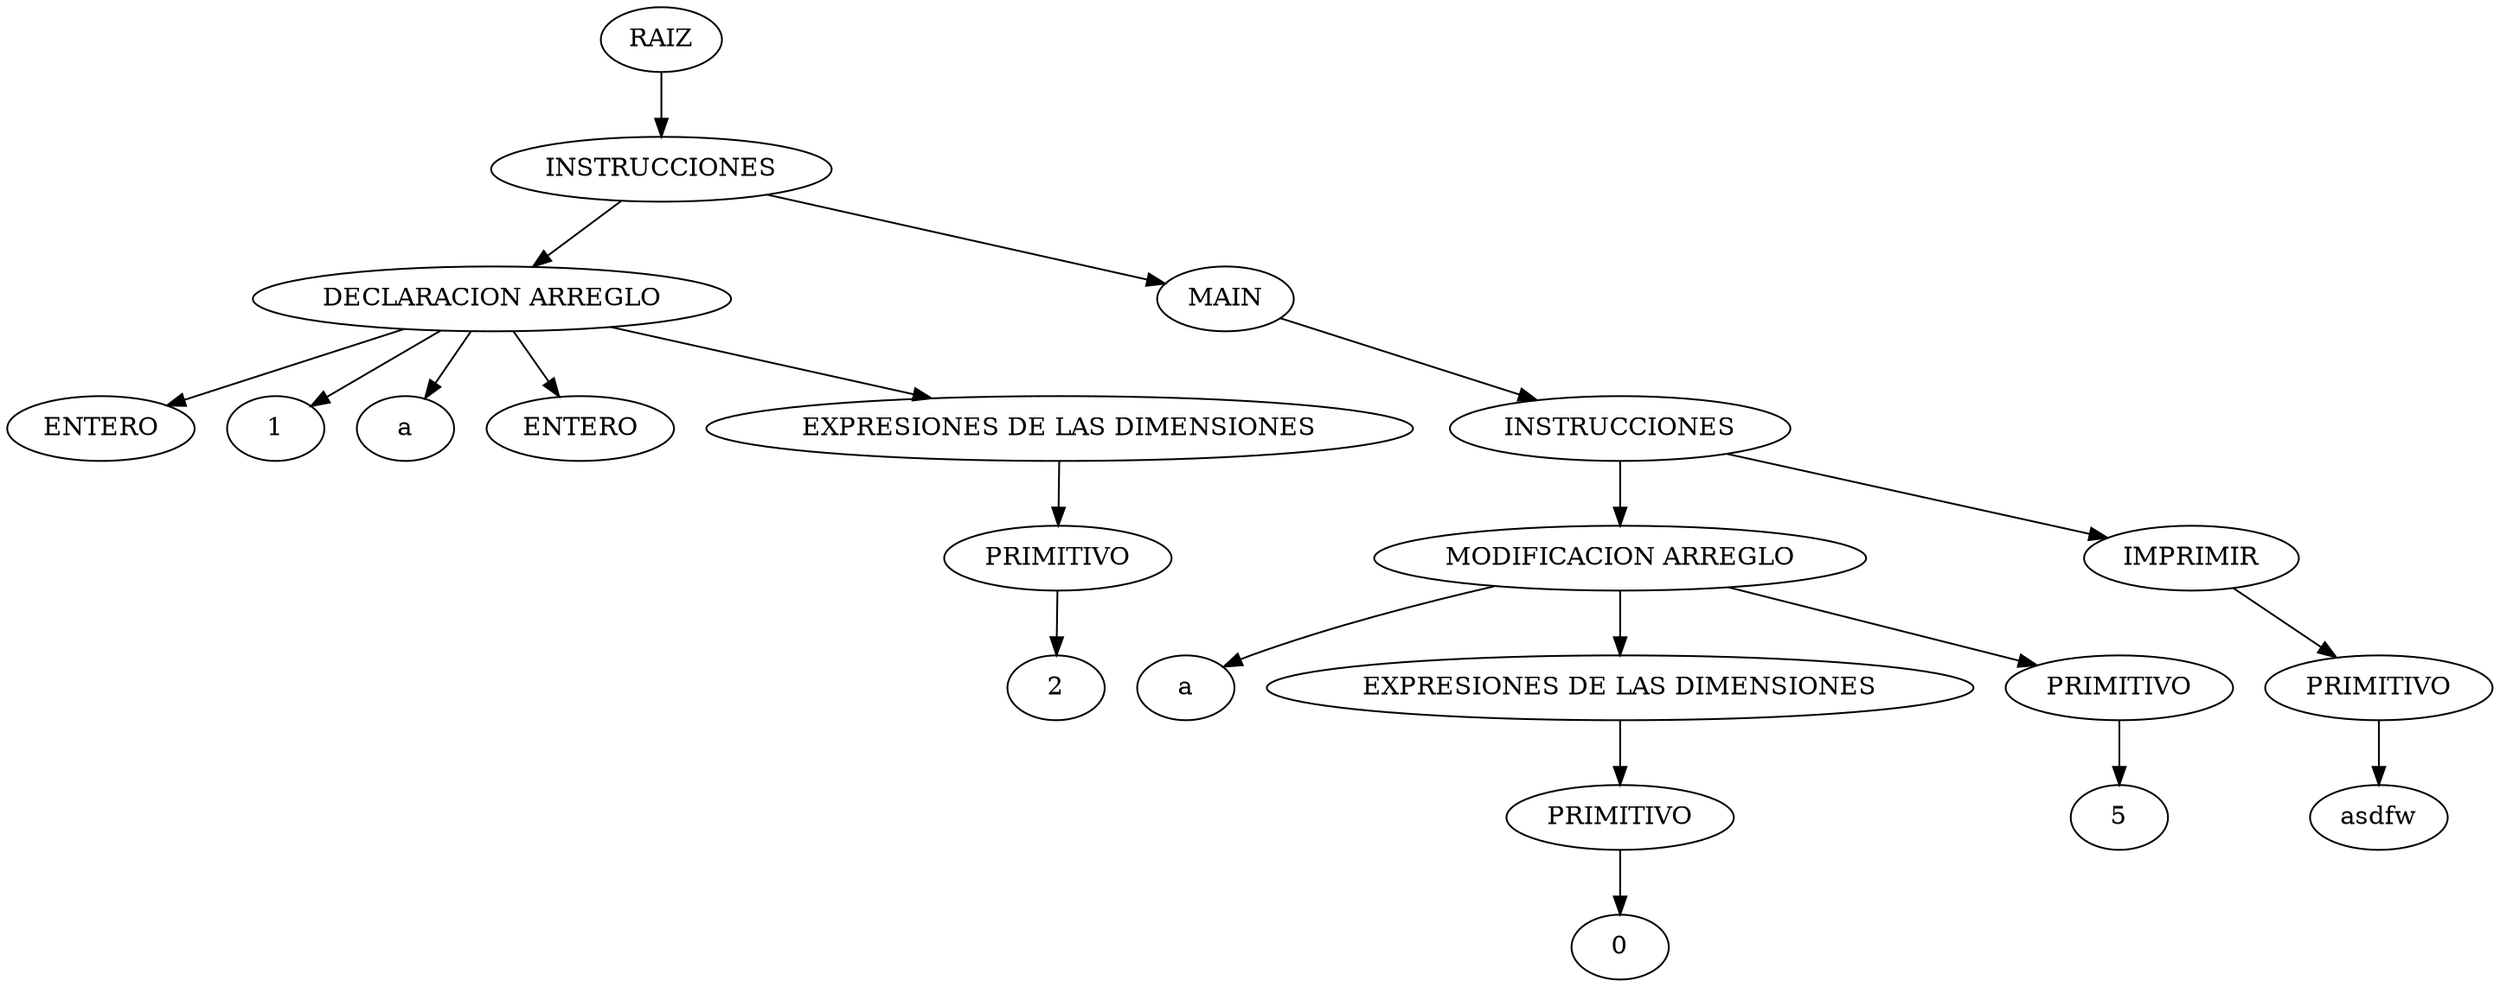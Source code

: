 digraph {
n0[label="RAIZ"];
n1[label="INSTRUCCIONES"];
n0->n1;
n2[label="DECLARACION ARREGLO"];
n1->n2;
n3[label="ENTERO"];
n2->n3;
n4[label="1"];
n2->n4;
n5[label="a"];
n2->n5;
n6[label="ENTERO"];
n2->n6;
n7[label="EXPRESIONES DE LAS DIMENSIONES"];
n2->n7;
n8[label="PRIMITIVO"];
n7->n8;
n9[label="2"];
n8->n9;
n10[label="MAIN"];
n1->n10;
n11[label="INSTRUCCIONES"];
n10->n11;
n12[label="MODIFICACION ARREGLO"];
n11->n12;
n13[label="a"];
n12->n13;
n14[label="EXPRESIONES DE LAS DIMENSIONES"];
n12->n14;
n15[label="PRIMITIVO"];
n14->n15;
n16[label="0"];
n15->n16;
n17[label="PRIMITIVO"];
n12->n17;
n18[label="5"];
n17->n18;
n19[label="IMPRIMIR"];
n11->n19;
n20[label="PRIMITIVO"];
n19->n20;
n21[label="asdfw"];
n20->n21;
}